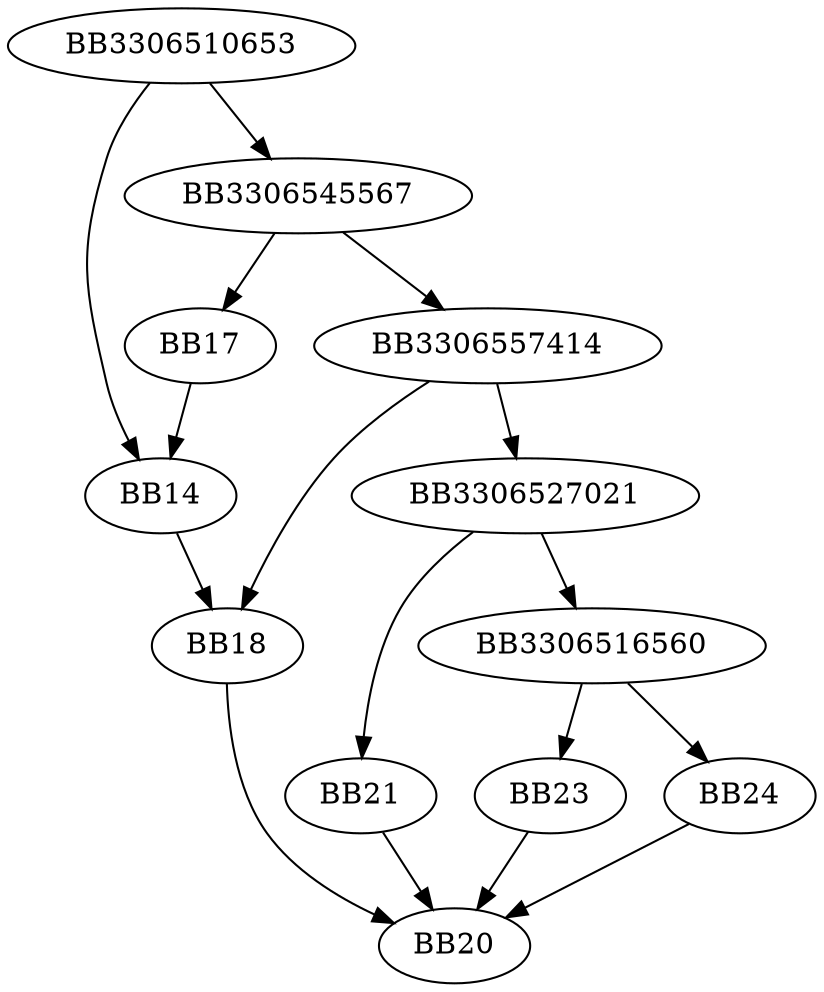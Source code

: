 digraph G{
	BB3306510653->BB14;
	BB3306510653->BB3306545567;
	BB3306545567->BB3306557414;
	BB3306545567->BB17;
	BB17->BB14;
	BB14->BB18;
	BB3306557414->BB18;
	BB3306557414->BB3306527021;
	BB18->BB20;
	BB3306527021->BB21;
	BB3306527021->BB3306516560;
	BB21->BB20;
	BB3306516560->BB23;
	BB3306516560->BB24;
	BB24->BB20;
	BB23->BB20;
}
